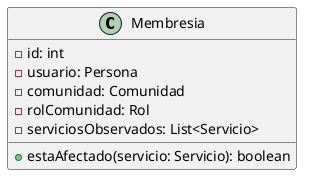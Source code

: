 @startuml
'https://plantuml.com/class-diagram

skinparam linetype ortho

class Membresia{
    -id: int
    -usuario: Persona
    -comunidad: Comunidad
    -rolComunidad: Rol
    -serviciosObservados: List<Servicio>

    +estaAfectado(servicio: Servicio): boolean
}

@enduml